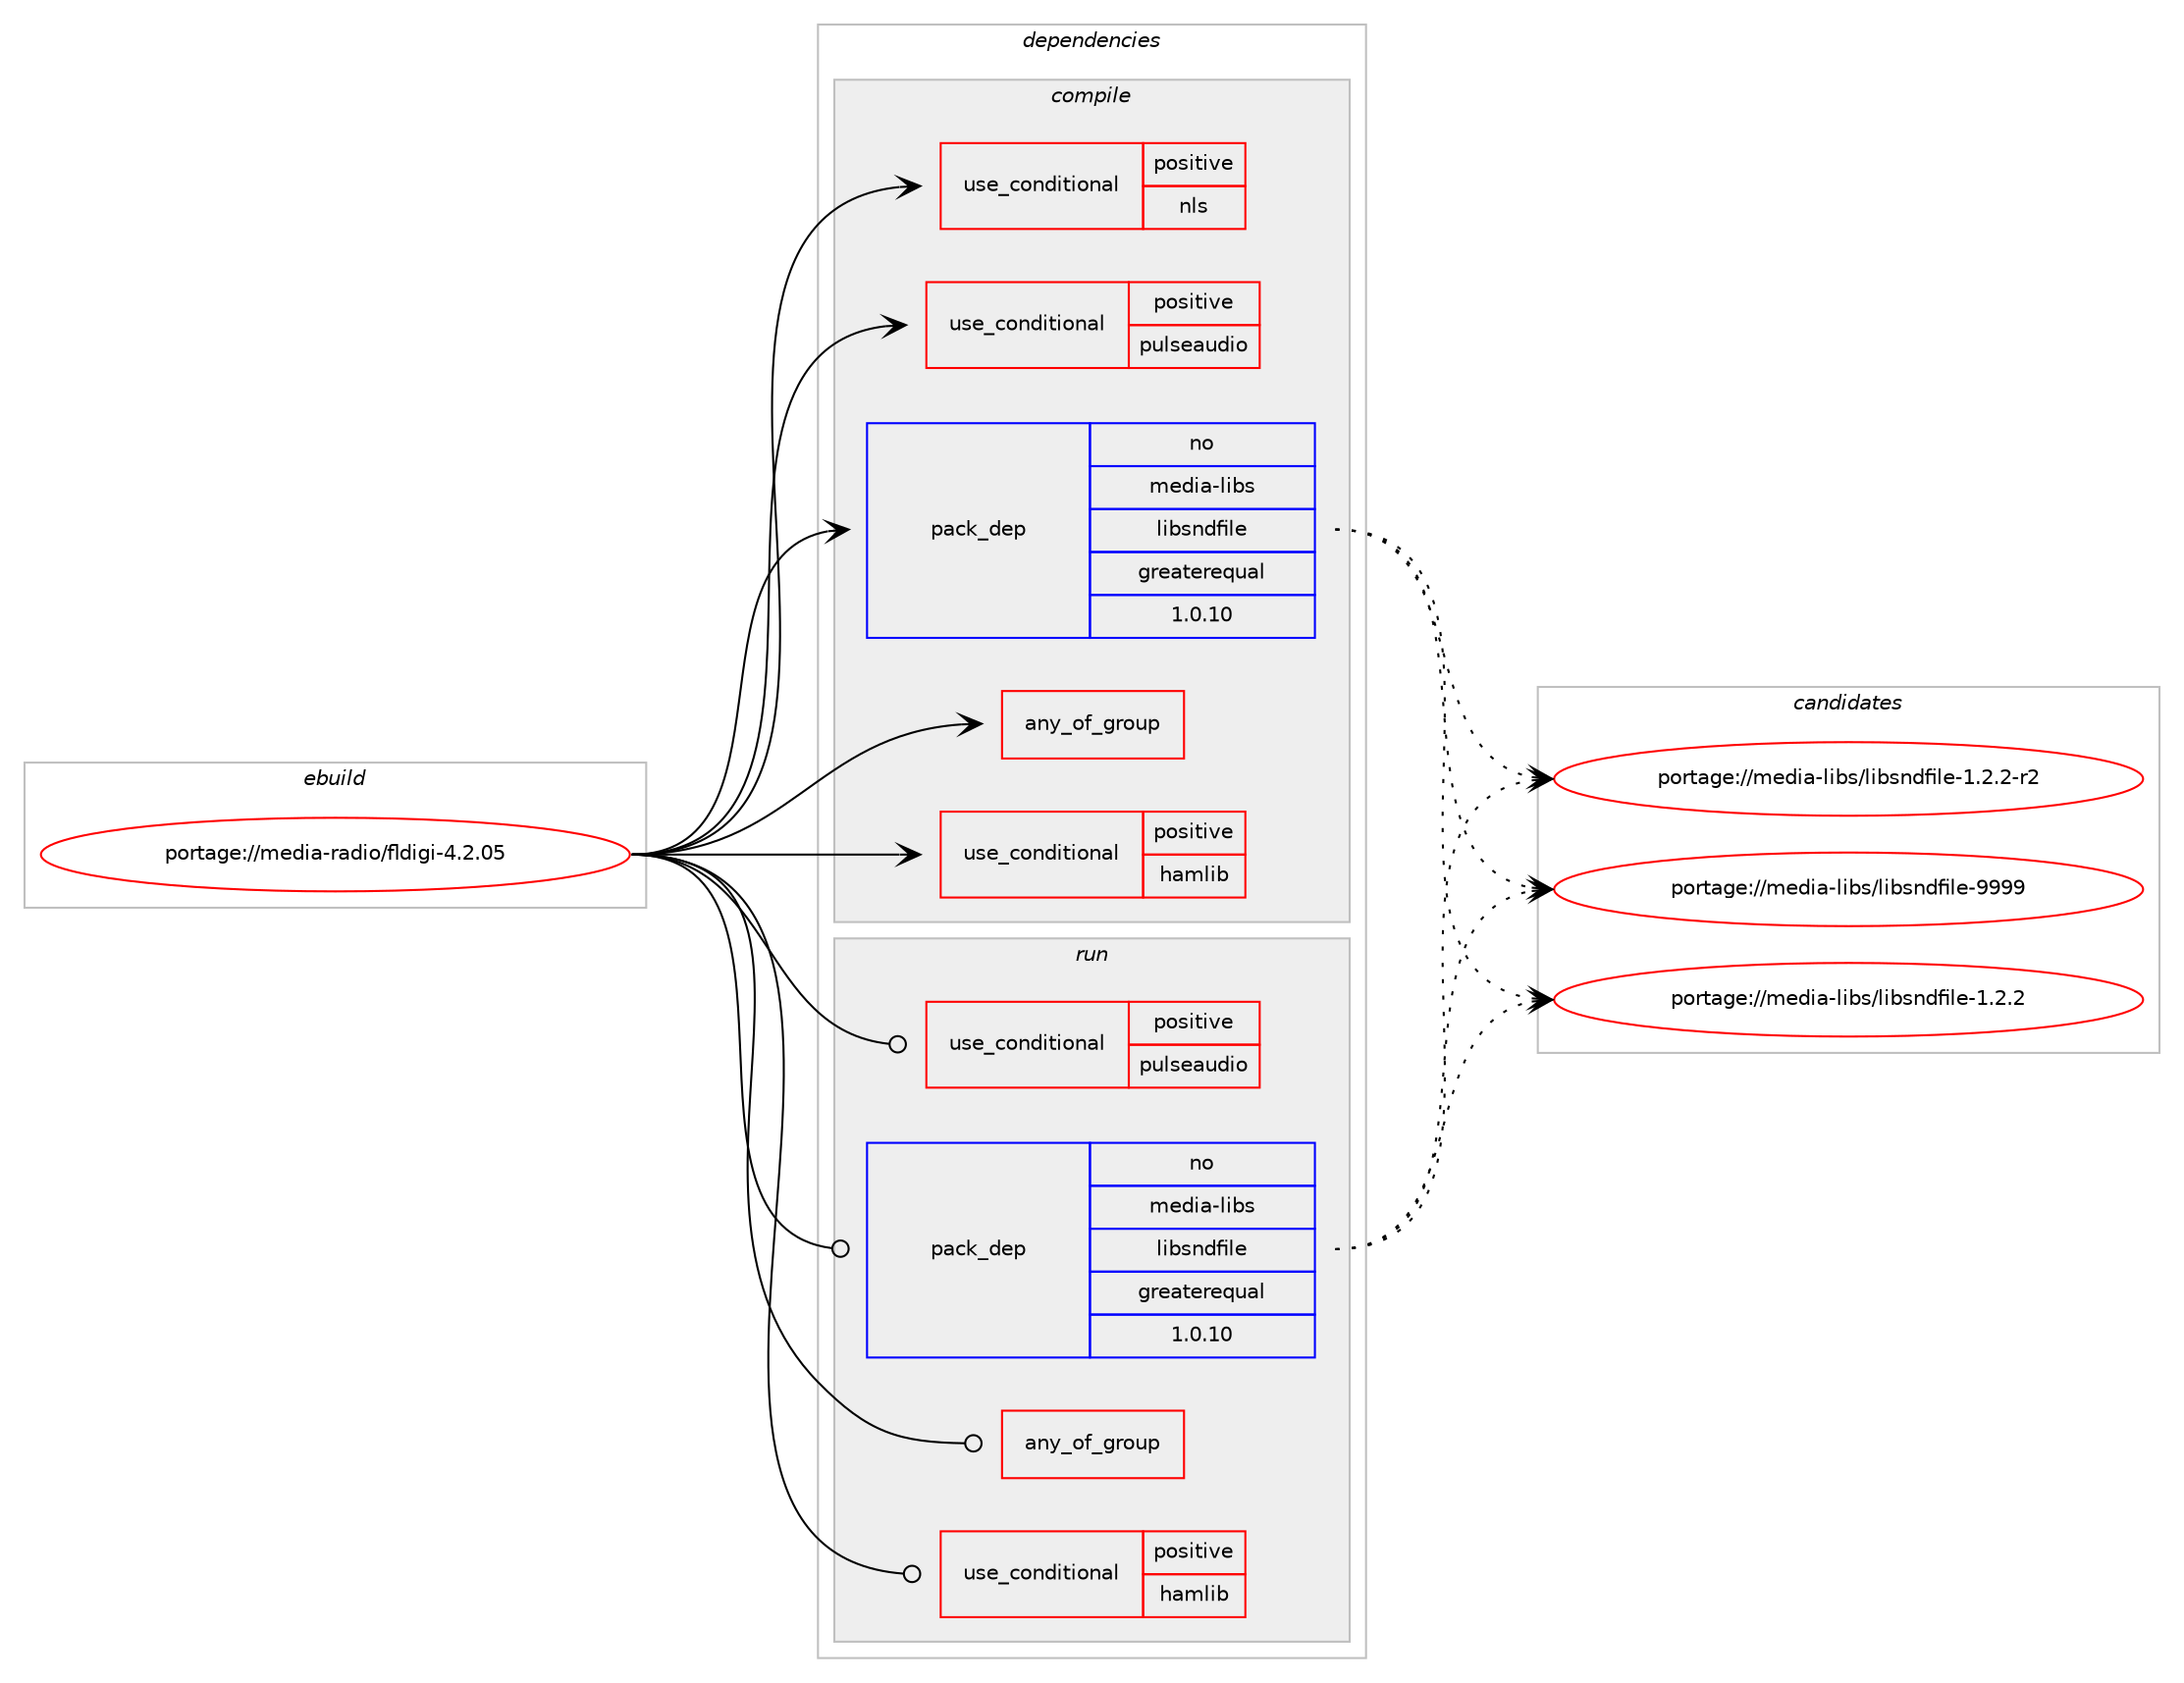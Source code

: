 digraph prolog {

# *************
# Graph options
# *************

newrank=true;
concentrate=true;
compound=true;
graph [rankdir=LR,fontname=Helvetica,fontsize=10,ranksep=1.5];#, ranksep=2.5, nodesep=0.2];
edge  [arrowhead=vee];
node  [fontname=Helvetica,fontsize=10];

# **********
# The ebuild
# **********

subgraph cluster_leftcol {
color=gray;
rank=same;
label=<<i>ebuild</i>>;
id [label="portage://media-radio/fldigi-4.2.05", color=red, width=4, href="../media-radio/fldigi-4.2.05.svg"];
}

# ****************
# The dependencies
# ****************

subgraph cluster_midcol {
color=gray;
label=<<i>dependencies</i>>;
subgraph cluster_compile {
fillcolor="#eeeeee";
style=filled;
label=<<i>compile</i>>;
subgraph any2201 {
dependency161493 [label=<<TABLE BORDER="0" CELLBORDER="1" CELLSPACING="0" CELLPADDING="4"><TR><TD CELLPADDING="10">any_of_group</TD></TR></TABLE>>, shape=none, color=red];# *** BEGIN UNKNOWN DEPENDENCY TYPE (TODO) ***
# dependency161493 -> package_dependency(portage://media-radio/fldigi-4.2.05,install,no,media-libs,portaudio,none,[,,],[],[use(enable(oss),none)])
# *** END UNKNOWN DEPENDENCY TYPE (TODO) ***

# *** BEGIN UNKNOWN DEPENDENCY TYPE (TODO) ***
# dependency161493 -> package_dependency(portage://media-radio/fldigi-4.2.05,install,no,media-libs,portaudio,none,[,,],[],[use(enable(alsa),none)])
# *** END UNKNOWN DEPENDENCY TYPE (TODO) ***

}
id:e -> dependency161493:w [weight=20,style="solid",arrowhead="vee"];
subgraph cond76862 {
dependency161494 [label=<<TABLE BORDER="0" CELLBORDER="1" CELLSPACING="0" CELLPADDING="4"><TR><TD ROWSPAN="3" CELLPADDING="10">use_conditional</TD></TR><TR><TD>positive</TD></TR><TR><TD>hamlib</TD></TR></TABLE>>, shape=none, color=red];
# *** BEGIN UNKNOWN DEPENDENCY TYPE (TODO) ***
# dependency161494 -> package_dependency(portage://media-radio/fldigi-4.2.05,install,no,media-libs,hamlib,none,[,,],any_same_slot,[])
# *** END UNKNOWN DEPENDENCY TYPE (TODO) ***

}
id:e -> dependency161494:w [weight=20,style="solid",arrowhead="vee"];
subgraph cond76863 {
dependency161495 [label=<<TABLE BORDER="0" CELLBORDER="1" CELLSPACING="0" CELLPADDING="4"><TR><TD ROWSPAN="3" CELLPADDING="10">use_conditional</TD></TR><TR><TD>positive</TD></TR><TR><TD>nls</TD></TR></TABLE>>, shape=none, color=red];
# *** BEGIN UNKNOWN DEPENDENCY TYPE (TODO) ***
# dependency161495 -> package_dependency(portage://media-radio/fldigi-4.2.05,install,no,sys-devel,gettext,none,[,,],[],[])
# *** END UNKNOWN DEPENDENCY TYPE (TODO) ***

}
id:e -> dependency161495:w [weight=20,style="solid",arrowhead="vee"];
subgraph cond76864 {
dependency161496 [label=<<TABLE BORDER="0" CELLBORDER="1" CELLSPACING="0" CELLPADDING="4"><TR><TD ROWSPAN="3" CELLPADDING="10">use_conditional</TD></TR><TR><TD>positive</TD></TR><TR><TD>pulseaudio</TD></TR></TABLE>>, shape=none, color=red];
# *** BEGIN UNKNOWN DEPENDENCY TYPE (TODO) ***
# dependency161496 -> package_dependency(portage://media-radio/fldigi-4.2.05,install,no,media-libs,libpulse,none,[,,],[],[])
# *** END UNKNOWN DEPENDENCY TYPE (TODO) ***

}
id:e -> dependency161496:w [weight=20,style="solid",arrowhead="vee"];
# *** BEGIN UNKNOWN DEPENDENCY TYPE (TODO) ***
# id -> package_dependency(portage://media-radio/fldigi-4.2.05,install,no,dev-perl,RPC-XML,none,[,,],[],[])
# *** END UNKNOWN DEPENDENCY TYPE (TODO) ***

# *** BEGIN UNKNOWN DEPENDENCY TYPE (TODO) ***
# id -> package_dependency(portage://media-radio/fldigi-4.2.05,install,no,dev-perl,Term-ReadLine-Perl,none,[,,],[],[])
# *** END UNKNOWN DEPENDENCY TYPE (TODO) ***

# *** BEGIN UNKNOWN DEPENDENCY TYPE (TODO) ***
# id -> package_dependency(portage://media-radio/fldigi-4.2.05,install,no,media-libs,libpng,none,[,,],[slot(0)],[])
# *** END UNKNOWN DEPENDENCY TYPE (TODO) ***

# *** BEGIN UNKNOWN DEPENDENCY TYPE (TODO) ***
# id -> package_dependency(portage://media-radio/fldigi-4.2.05,install,no,media-libs,libsamplerate,none,[,,],[],[])
# *** END UNKNOWN DEPENDENCY TYPE (TODO) ***

subgraph pack82267 {
dependency161497 [label=<<TABLE BORDER="0" CELLBORDER="1" CELLSPACING="0" CELLPADDING="4" WIDTH="220"><TR><TD ROWSPAN="6" CELLPADDING="30">pack_dep</TD></TR><TR><TD WIDTH="110">no</TD></TR><TR><TD>media-libs</TD></TR><TR><TD>libsndfile</TD></TR><TR><TD>greaterequal</TD></TR><TR><TD>1.0.10</TD></TR></TABLE>>, shape=none, color=blue];
}
id:e -> dependency161497:w [weight=20,style="solid",arrowhead="vee"];
# *** BEGIN UNKNOWN DEPENDENCY TYPE (TODO) ***
# id -> package_dependency(portage://media-radio/fldigi-4.2.05,install,no,virtual,pkgconfig,none,[,,],[],[])
# *** END UNKNOWN DEPENDENCY TYPE (TODO) ***

# *** BEGIN UNKNOWN DEPENDENCY TYPE (TODO) ***
# id -> package_dependency(portage://media-radio/fldigi-4.2.05,install,no,x11-libs,fltk,none,[,,],[slot(1)],[use(enable(threads),none),use(enable(xft),none)])
# *** END UNKNOWN DEPENDENCY TYPE (TODO) ***

# *** BEGIN UNKNOWN DEPENDENCY TYPE (TODO) ***
# id -> package_dependency(portage://media-radio/fldigi-4.2.05,install,no,x11-misc,xdg-utils,none,[,,],[],[])
# *** END UNKNOWN DEPENDENCY TYPE (TODO) ***

}
subgraph cluster_compileandrun {
fillcolor="#eeeeee";
style=filled;
label=<<i>compile and run</i>>;
}
subgraph cluster_run {
fillcolor="#eeeeee";
style=filled;
label=<<i>run</i>>;
subgraph any2202 {
dependency161498 [label=<<TABLE BORDER="0" CELLBORDER="1" CELLSPACING="0" CELLPADDING="4"><TR><TD CELLPADDING="10">any_of_group</TD></TR></TABLE>>, shape=none, color=red];# *** BEGIN UNKNOWN DEPENDENCY TYPE (TODO) ***
# dependency161498 -> package_dependency(portage://media-radio/fldigi-4.2.05,run,no,media-libs,portaudio,none,[,,],[],[use(enable(oss),none)])
# *** END UNKNOWN DEPENDENCY TYPE (TODO) ***

# *** BEGIN UNKNOWN DEPENDENCY TYPE (TODO) ***
# dependency161498 -> package_dependency(portage://media-radio/fldigi-4.2.05,run,no,media-libs,portaudio,none,[,,],[],[use(enable(alsa),none)])
# *** END UNKNOWN DEPENDENCY TYPE (TODO) ***

}
id:e -> dependency161498:w [weight=20,style="solid",arrowhead="odot"];
subgraph cond76865 {
dependency161499 [label=<<TABLE BORDER="0" CELLBORDER="1" CELLSPACING="0" CELLPADDING="4"><TR><TD ROWSPAN="3" CELLPADDING="10">use_conditional</TD></TR><TR><TD>positive</TD></TR><TR><TD>hamlib</TD></TR></TABLE>>, shape=none, color=red];
# *** BEGIN UNKNOWN DEPENDENCY TYPE (TODO) ***
# dependency161499 -> package_dependency(portage://media-radio/fldigi-4.2.05,run,no,media-libs,hamlib,none,[,,],any_same_slot,[])
# *** END UNKNOWN DEPENDENCY TYPE (TODO) ***

}
id:e -> dependency161499:w [weight=20,style="solid",arrowhead="odot"];
subgraph cond76866 {
dependency161500 [label=<<TABLE BORDER="0" CELLBORDER="1" CELLSPACING="0" CELLPADDING="4"><TR><TD ROWSPAN="3" CELLPADDING="10">use_conditional</TD></TR><TR><TD>positive</TD></TR><TR><TD>pulseaudio</TD></TR></TABLE>>, shape=none, color=red];
# *** BEGIN UNKNOWN DEPENDENCY TYPE (TODO) ***
# dependency161500 -> package_dependency(portage://media-radio/fldigi-4.2.05,run,no,media-libs,libpulse,none,[,,],[],[])
# *** END UNKNOWN DEPENDENCY TYPE (TODO) ***

}
id:e -> dependency161500:w [weight=20,style="solid",arrowhead="odot"];
# *** BEGIN UNKNOWN DEPENDENCY TYPE (TODO) ***
# id -> package_dependency(portage://media-radio/fldigi-4.2.05,run,no,dev-perl,RPC-XML,none,[,,],[],[])
# *** END UNKNOWN DEPENDENCY TYPE (TODO) ***

# *** BEGIN UNKNOWN DEPENDENCY TYPE (TODO) ***
# id -> package_dependency(portage://media-radio/fldigi-4.2.05,run,no,dev-perl,Term-ReadLine-Perl,none,[,,],[],[])
# *** END UNKNOWN DEPENDENCY TYPE (TODO) ***

# *** BEGIN UNKNOWN DEPENDENCY TYPE (TODO) ***
# id -> package_dependency(portage://media-radio/fldigi-4.2.05,run,no,media-libs,libpng,none,[,,],[slot(0)],[])
# *** END UNKNOWN DEPENDENCY TYPE (TODO) ***

# *** BEGIN UNKNOWN DEPENDENCY TYPE (TODO) ***
# id -> package_dependency(portage://media-radio/fldigi-4.2.05,run,no,media-libs,libsamplerate,none,[,,],[],[])
# *** END UNKNOWN DEPENDENCY TYPE (TODO) ***

subgraph pack82268 {
dependency161501 [label=<<TABLE BORDER="0" CELLBORDER="1" CELLSPACING="0" CELLPADDING="4" WIDTH="220"><TR><TD ROWSPAN="6" CELLPADDING="30">pack_dep</TD></TR><TR><TD WIDTH="110">no</TD></TR><TR><TD>media-libs</TD></TR><TR><TD>libsndfile</TD></TR><TR><TD>greaterequal</TD></TR><TR><TD>1.0.10</TD></TR></TABLE>>, shape=none, color=blue];
}
id:e -> dependency161501:w [weight=20,style="solid",arrowhead="odot"];
# *** BEGIN UNKNOWN DEPENDENCY TYPE (TODO) ***
# id -> package_dependency(portage://media-radio/fldigi-4.2.05,run,no,x11-libs,fltk,none,[,,],[slot(1)],[use(enable(threads),none),use(enable(xft),none)])
# *** END UNKNOWN DEPENDENCY TYPE (TODO) ***

# *** BEGIN UNKNOWN DEPENDENCY TYPE (TODO) ***
# id -> package_dependency(portage://media-radio/fldigi-4.2.05,run,no,x11-misc,xdg-utils,none,[,,],[],[])
# *** END UNKNOWN DEPENDENCY TYPE (TODO) ***

}
}

# **************
# The candidates
# **************

subgraph cluster_choices {
rank=same;
color=gray;
label=<<i>candidates</i>>;

subgraph choice82267 {
color=black;
nodesep=1;
choice1091011001059745108105981154710810598115110100102105108101454946504650 [label="portage://media-libs/libsndfile-1.2.2", color=red, width=4,href="../media-libs/libsndfile-1.2.2.svg"];
choice10910110010597451081059811547108105981151101001021051081014549465046504511450 [label="portage://media-libs/libsndfile-1.2.2-r2", color=red, width=4,href="../media-libs/libsndfile-1.2.2-r2.svg"];
choice10910110010597451081059811547108105981151101001021051081014557575757 [label="portage://media-libs/libsndfile-9999", color=red, width=4,href="../media-libs/libsndfile-9999.svg"];
dependency161497:e -> choice1091011001059745108105981154710810598115110100102105108101454946504650:w [style=dotted,weight="100"];
dependency161497:e -> choice10910110010597451081059811547108105981151101001021051081014549465046504511450:w [style=dotted,weight="100"];
dependency161497:e -> choice10910110010597451081059811547108105981151101001021051081014557575757:w [style=dotted,weight="100"];
}
subgraph choice82268 {
color=black;
nodesep=1;
choice1091011001059745108105981154710810598115110100102105108101454946504650 [label="portage://media-libs/libsndfile-1.2.2", color=red, width=4,href="../media-libs/libsndfile-1.2.2.svg"];
choice10910110010597451081059811547108105981151101001021051081014549465046504511450 [label="portage://media-libs/libsndfile-1.2.2-r2", color=red, width=4,href="../media-libs/libsndfile-1.2.2-r2.svg"];
choice10910110010597451081059811547108105981151101001021051081014557575757 [label="portage://media-libs/libsndfile-9999", color=red, width=4,href="../media-libs/libsndfile-9999.svg"];
dependency161501:e -> choice1091011001059745108105981154710810598115110100102105108101454946504650:w [style=dotted,weight="100"];
dependency161501:e -> choice10910110010597451081059811547108105981151101001021051081014549465046504511450:w [style=dotted,weight="100"];
dependency161501:e -> choice10910110010597451081059811547108105981151101001021051081014557575757:w [style=dotted,weight="100"];
}
}

}

